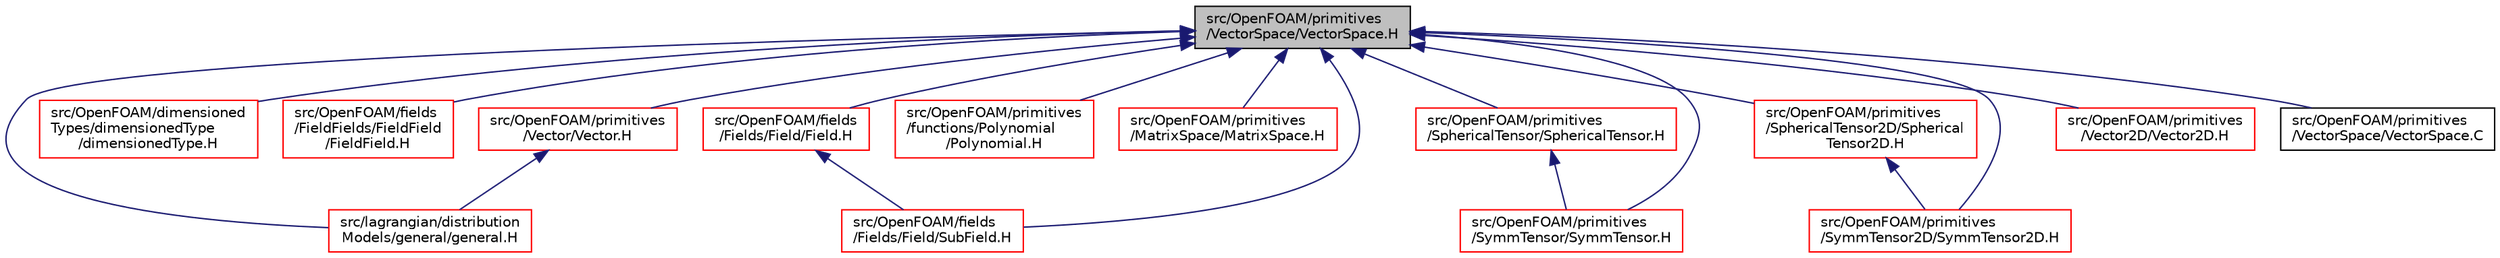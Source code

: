 digraph "src/OpenFOAM/primitives/VectorSpace/VectorSpace.H"
{
  bgcolor="transparent";
  edge [fontname="Helvetica",fontsize="10",labelfontname="Helvetica",labelfontsize="10"];
  node [fontname="Helvetica",fontsize="10",shape=record];
  Node1 [label="src/OpenFOAM/primitives\l/VectorSpace/VectorSpace.H",height=0.2,width=0.4,color="black", fillcolor="grey75", style="filled", fontcolor="black"];
  Node1 -> Node2 [dir="back",color="midnightblue",fontsize="10",style="solid",fontname="Helvetica"];
  Node2 [label="src/lagrangian/distribution\lModels/general/general.H",height=0.2,width=0.4,color="red",URL="$a06568.html"];
  Node1 -> Node3 [dir="back",color="midnightblue",fontsize="10",style="solid",fontname="Helvetica"];
  Node3 [label="src/OpenFOAM/dimensioned\lTypes/dimensionedType\l/dimensionedType.H",height=0.2,width=0.4,color="red",URL="$a08058.html"];
  Node1 -> Node4 [dir="back",color="midnightblue",fontsize="10",style="solid",fontname="Helvetica"];
  Node4 [label="src/OpenFOAM/fields\l/FieldFields/FieldField\l/FieldField.H",height=0.2,width=0.4,color="red",URL="$a08091.html"];
  Node1 -> Node5 [dir="back",color="midnightblue",fontsize="10",style="solid",fontname="Helvetica"];
  Node5 [label="src/OpenFOAM/fields\l/Fields/Field/Field.H",height=0.2,width=0.4,color="red",URL="$a08125.html"];
  Node5 -> Node6 [dir="back",color="midnightblue",fontsize="10",style="solid",fontname="Helvetica"];
  Node6 [label="src/OpenFOAM/fields\l/Fields/Field/SubField.H",height=0.2,width=0.4,color="red",URL="$a08133.html"];
  Node1 -> Node6 [dir="back",color="midnightblue",fontsize="10",style="solid",fontname="Helvetica"];
  Node1 -> Node7 [dir="back",color="midnightblue",fontsize="10",style="solid",fontname="Helvetica"];
  Node7 [label="src/OpenFOAM/primitives\l/functions/Polynomial\l/Polynomial.H",height=0.2,width=0.4,color="red",URL="$a09044.html"];
  Node1 -> Node8 [dir="back",color="midnightblue",fontsize="10",style="solid",fontname="Helvetica"];
  Node8 [label="src/OpenFOAM/primitives\l/MatrixSpace/MatrixSpace.H",height=0.2,width=0.4,color="red",URL="$a09093.html"];
  Node1 -> Node9 [dir="back",color="midnightblue",fontsize="10",style="solid",fontname="Helvetica"];
  Node9 [label="src/OpenFOAM/primitives\l/SphericalTensor/SphericalTensor.H",height=0.2,width=0.4,color="red",URL="$a09165.html"];
  Node9 -> Node10 [dir="back",color="midnightblue",fontsize="10",style="solid",fontname="Helvetica"];
  Node10 [label="src/OpenFOAM/primitives\l/SymmTensor/SymmTensor.H",height=0.2,width=0.4,color="red",URL="$a09214.html"];
  Node1 -> Node11 [dir="back",color="midnightblue",fontsize="10",style="solid",fontname="Helvetica"];
  Node11 [label="src/OpenFOAM/primitives\l/SphericalTensor2D/Spherical\lTensor2D.H",height=0.2,width=0.4,color="red",URL="$a09169.html"];
  Node11 -> Node12 [dir="back",color="midnightblue",fontsize="10",style="solid",fontname="Helvetica"];
  Node12 [label="src/OpenFOAM/primitives\l/SymmTensor2D/SymmTensor2D.H",height=0.2,width=0.4,color="red",URL="$a09218.html"];
  Node1 -> Node10 [dir="back",color="midnightblue",fontsize="10",style="solid",fontname="Helvetica"];
  Node1 -> Node12 [dir="back",color="midnightblue",fontsize="10",style="solid",fontname="Helvetica"];
  Node1 -> Node13 [dir="back",color="midnightblue",fontsize="10",style="solid",fontname="Helvetica"];
  Node13 [label="src/OpenFOAM/primitives\l/Vector/Vector.H",height=0.2,width=0.4,color="red",URL="$a09259.html"];
  Node13 -> Node2 [dir="back",color="midnightblue",fontsize="10",style="solid",fontname="Helvetica"];
  Node1 -> Node14 [dir="back",color="midnightblue",fontsize="10",style="solid",fontname="Helvetica"];
  Node14 [label="src/OpenFOAM/primitives\l/Vector2D/Vector2D.H",height=0.2,width=0.4,color="red",URL="$a09264.html"];
  Node1 -> Node15 [dir="back",color="midnightblue",fontsize="10",style="solid",fontname="Helvetica"];
  Node15 [label="src/OpenFOAM/primitives\l/VectorSpace/VectorSpace.C",height=0.2,width=0.4,color="black",URL="$a09269.html"];
}
